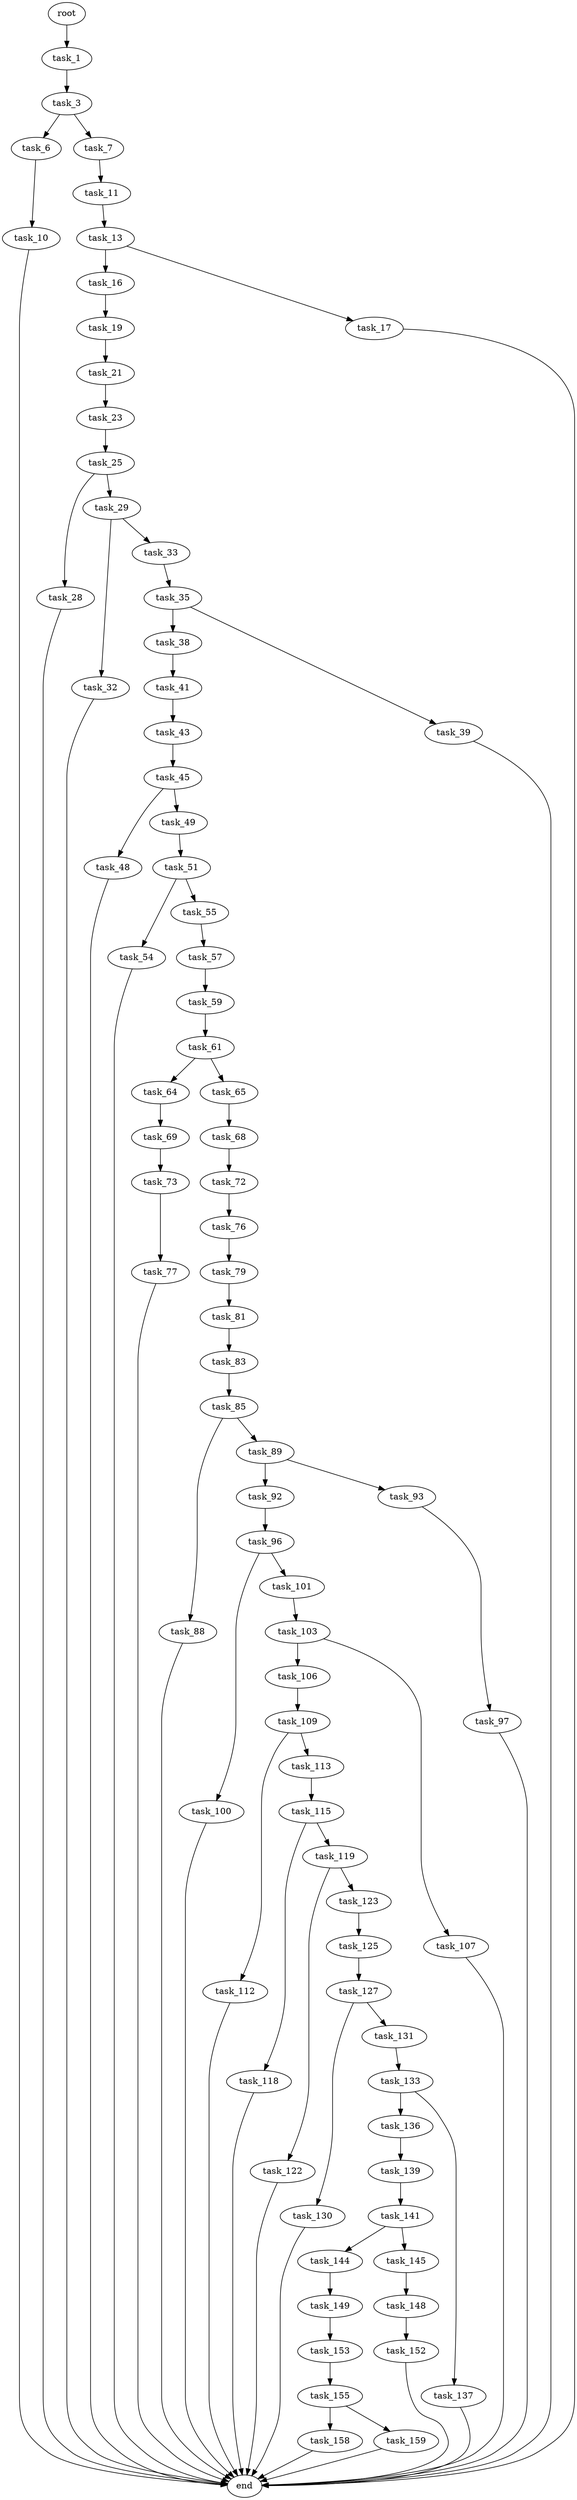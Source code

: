 digraph G {
  root [size="0.000000"];
  task_1 [size="28991029248.000000"];
  task_3 [size="371584650268.000000"];
  task_6 [size="8589934592.000000"];
  task_7 [size="6060408901.000000"];
  task_10 [size="549755813888.000000"];
  task_11 [size="345899761142.000000"];
  end [size="0.000000"];
  task_13 [size="134217728000.000000"];
  task_16 [size="4906978644.000000"];
  task_17 [size="23774346063.000000"];
  task_19 [size="368293445632.000000"];
  task_21 [size="853532643704.000000"];
  task_23 [size="32283526570.000000"];
  task_25 [size="153966030228.000000"];
  task_28 [size="2711035178.000000"];
  task_29 [size="882026663280.000000"];
  task_32 [size="2239747810.000000"];
  task_33 [size="368243123568.000000"];
  task_35 [size="198072100263.000000"];
  task_38 [size="166071364476.000000"];
  task_39 [size="897487728.000000"];
  task_41 [size="68719476736.000000"];
  task_43 [size="782757789696.000000"];
  task_45 [size="782757789696.000000"];
  task_48 [size="1073741824000.000000"];
  task_49 [size="4758896753.000000"];
  task_51 [size="19141880440.000000"];
  task_54 [size="255151092036.000000"];
  task_55 [size="12403628242.000000"];
  task_57 [size="6552728231.000000"];
  task_59 [size="739659797.000000"];
  task_61 [size="8589934592.000000"];
  task_64 [size="8589934592.000000"];
  task_65 [size="40804812619.000000"];
  task_69 [size="231928233984.000000"];
  task_68 [size="549755813888.000000"];
  task_72 [size="13782572962.000000"];
  task_73 [size="68719476736.000000"];
  task_76 [size="5207101459.000000"];
  task_77 [size="231928233984.000000"];
  task_79 [size="497788586893.000000"];
  task_81 [size="121236861840.000000"];
  task_83 [size="68719476736.000000"];
  task_85 [size="39632663859.000000"];
  task_88 [size="334136854711.000000"];
  task_89 [size="573042861919.000000"];
  task_92 [size="605837491631.000000"];
  task_93 [size="51839151804.000000"];
  task_96 [size="549755813888.000000"];
  task_97 [size="68719476736.000000"];
  task_100 [size="9774480258.000000"];
  task_101 [size="6867630662.000000"];
  task_103 [size="28991029248.000000"];
  task_106 [size="28991029248.000000"];
  task_107 [size="581294670298.000000"];
  task_109 [size="5560098279.000000"];
  task_112 [size="336640623060.000000"];
  task_113 [size="391197923264.000000"];
  task_115 [size="782757789696.000000"];
  task_118 [size="28991029248.000000"];
  task_119 [size="368293445632.000000"];
  task_122 [size="8589934592.000000"];
  task_123 [size="211388814540.000000"];
  task_125 [size="1073741824000.000000"];
  task_127 [size="368293445632.000000"];
  task_130 [size="28991029248.000000"];
  task_131 [size="68719476736.000000"];
  task_133 [size="41188268172.000000"];
  task_136 [size="12907840303.000000"];
  task_137 [size="4657281416.000000"];
  task_139 [size="28991029248.000000"];
  task_141 [size="42838415545.000000"];
  task_144 [size="68719476736.000000"];
  task_145 [size="293657168468.000000"];
  task_149 [size="243440651444.000000"];
  task_148 [size="2022581571.000000"];
  task_152 [size="11680681170.000000"];
  task_153 [size="505164404576.000000"];
  task_155 [size="4930180818.000000"];
  task_158 [size="17273879494.000000"];
  task_159 [size="414223498005.000000"];

  root -> task_1 [size="1.000000"];
  task_1 -> task_3 [size="75497472.000000"];
  task_3 -> task_6 [size="536870912.000000"];
  task_3 -> task_7 [size="536870912.000000"];
  task_6 -> task_10 [size="33554432.000000"];
  task_7 -> task_11 [size="134217728.000000"];
  task_10 -> end [size="1.000000"];
  task_11 -> task_13 [size="301989888.000000"];
  task_13 -> task_16 [size="209715200.000000"];
  task_13 -> task_17 [size="209715200.000000"];
  task_16 -> task_19 [size="134217728.000000"];
  task_17 -> end [size="1.000000"];
  task_19 -> task_21 [size="411041792.000000"];
  task_21 -> task_23 [size="536870912.000000"];
  task_23 -> task_25 [size="75497472.000000"];
  task_25 -> task_28 [size="134217728.000000"];
  task_25 -> task_29 [size="134217728.000000"];
  task_28 -> end [size="1.000000"];
  task_29 -> task_32 [size="679477248.000000"];
  task_29 -> task_33 [size="679477248.000000"];
  task_32 -> end [size="1.000000"];
  task_33 -> task_35 [size="411041792.000000"];
  task_35 -> task_38 [size="209715200.000000"];
  task_35 -> task_39 [size="209715200.000000"];
  task_38 -> task_41 [size="134217728.000000"];
  task_39 -> end [size="1.000000"];
  task_41 -> task_43 [size="134217728.000000"];
  task_43 -> task_45 [size="679477248.000000"];
  task_45 -> task_48 [size="679477248.000000"];
  task_45 -> task_49 [size="679477248.000000"];
  task_48 -> end [size="1.000000"];
  task_49 -> task_51 [size="75497472.000000"];
  task_51 -> task_54 [size="411041792.000000"];
  task_51 -> task_55 [size="411041792.000000"];
  task_54 -> end [size="1.000000"];
  task_55 -> task_57 [size="33554432.000000"];
  task_57 -> task_59 [size="209715200.000000"];
  task_59 -> task_61 [size="75497472.000000"];
  task_61 -> task_64 [size="33554432.000000"];
  task_61 -> task_65 [size="33554432.000000"];
  task_64 -> task_69 [size="33554432.000000"];
  task_65 -> task_68 [size="679477248.000000"];
  task_69 -> task_73 [size="301989888.000000"];
  task_68 -> task_72 [size="536870912.000000"];
  task_72 -> task_76 [size="536870912.000000"];
  task_73 -> task_77 [size="134217728.000000"];
  task_76 -> task_79 [size="209715200.000000"];
  task_77 -> end [size="1.000000"];
  task_79 -> task_81 [size="838860800.000000"];
  task_81 -> task_83 [size="134217728.000000"];
  task_83 -> task_85 [size="134217728.000000"];
  task_85 -> task_88 [size="838860800.000000"];
  task_85 -> task_89 [size="838860800.000000"];
  task_88 -> end [size="1.000000"];
  task_89 -> task_92 [size="411041792.000000"];
  task_89 -> task_93 [size="411041792.000000"];
  task_92 -> task_96 [size="411041792.000000"];
  task_93 -> task_97 [size="209715200.000000"];
  task_96 -> task_100 [size="536870912.000000"];
  task_96 -> task_101 [size="536870912.000000"];
  task_97 -> end [size="1.000000"];
  task_100 -> end [size="1.000000"];
  task_101 -> task_103 [size="536870912.000000"];
  task_103 -> task_106 [size="75497472.000000"];
  task_103 -> task_107 [size="75497472.000000"];
  task_106 -> task_109 [size="75497472.000000"];
  task_107 -> end [size="1.000000"];
  task_109 -> task_112 [size="134217728.000000"];
  task_109 -> task_113 [size="134217728.000000"];
  task_112 -> end [size="1.000000"];
  task_113 -> task_115 [size="838860800.000000"];
  task_115 -> task_118 [size="679477248.000000"];
  task_115 -> task_119 [size="679477248.000000"];
  task_118 -> end [size="1.000000"];
  task_119 -> task_122 [size="411041792.000000"];
  task_119 -> task_123 [size="411041792.000000"];
  task_122 -> end [size="1.000000"];
  task_123 -> task_125 [size="209715200.000000"];
  task_125 -> task_127 [size="838860800.000000"];
  task_127 -> task_130 [size="411041792.000000"];
  task_127 -> task_131 [size="411041792.000000"];
  task_130 -> end [size="1.000000"];
  task_131 -> task_133 [size="134217728.000000"];
  task_133 -> task_136 [size="838860800.000000"];
  task_133 -> task_137 [size="838860800.000000"];
  task_136 -> task_139 [size="679477248.000000"];
  task_137 -> end [size="1.000000"];
  task_139 -> task_141 [size="75497472.000000"];
  task_141 -> task_144 [size="679477248.000000"];
  task_141 -> task_145 [size="679477248.000000"];
  task_144 -> task_149 [size="134217728.000000"];
  task_145 -> task_148 [size="301989888.000000"];
  task_149 -> task_153 [size="301989888.000000"];
  task_148 -> task_152 [size="33554432.000000"];
  task_152 -> end [size="1.000000"];
  task_153 -> task_155 [size="536870912.000000"];
  task_155 -> task_158 [size="411041792.000000"];
  task_155 -> task_159 [size="411041792.000000"];
  task_158 -> end [size="1.000000"];
  task_159 -> end [size="1.000000"];
}
